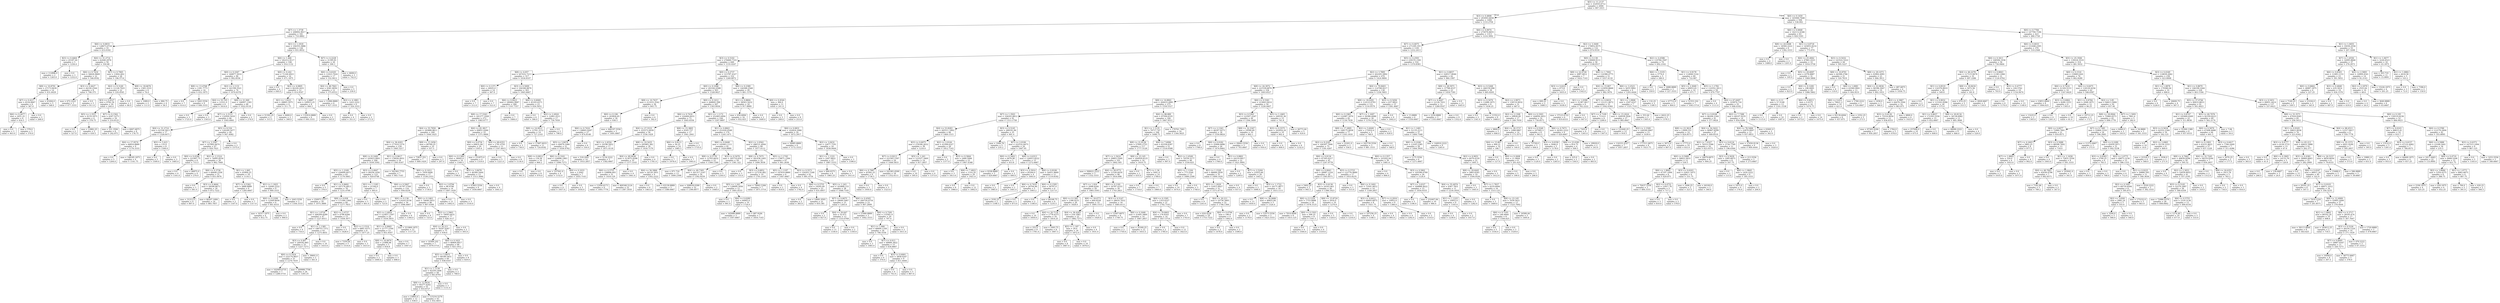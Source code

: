 digraph Tree {
node [shape=box] ;
0 [label="X[5] <= 11.2137\nmse = 332935.6712\nsamples = 2000\nvalue = 997.1015"] ;
1 [label="X[3] <= 0.4808\nmse = 293093.6658\nsamples = 1494\nvalue = 1153.2704"] ;
0 -> 1 [labeldistance=2.5, labelangle=45, headlabel="True"] ;
2 [label="X[7] <= 1.3738\nmse = 208002.9017\nsamples = 181\nvalue = 710.4862"] ;
1 -> 2 ;
3 [label="X[6] <= 0.0833\nmse = 128673.0724\nsamples = 55\nvalue = 433.0182"] ;
2 -> 3 ;
4 [label="X[3] <= 0.4464\nmse = 45187.44\nsamples = 5\nvalue = 1256.4"] ;
3 -> 4 ;
5 [label="mse = 112896.0\nsamples = 2\nvalue = 1263.0"] ;
4 -> 5 ;
6 [label="mse = 0.0\nsamples = 3\nvalue = 1252.0"] ;
4 -> 6 ;
7 [label="X[4] <= 31.2714\nmse = 62446.2976\nsamples = 50\nvalue = 350.68"] ;
3 -> 7 ;
8 [label="X[6] <= 0.7416\nmse = 56626.9669\nsamples = 22\nvalue = 546.8182"] ;
7 -> 8 ;
9 [label="X[8] <= 10.8791\nmse = 27173.9439\nsamples = 14\nvalue = 431.6429"] ;
8 -> 9 ;
10 [label="X[7] <= 0.4217\nmse = 6534.6667\nsamples = 9\nvalue = 367.0"] ;
9 -> 10 ;
11 [label="X[6] <= 0.2677\nmse = 2451.25\nsamples = 6\nvalue = 416.5"] ;
10 -> 11 ;
12 [label="mse = 0.0\nsamples = 3\nvalue = 463.0"] ;
11 -> 12 ;
13 [label="mse = 578.0\nsamples = 3\nvalue = 370.0"] ;
11 -> 13 ;
14 [label="mse = 0.0\nsamples = 3\nvalue = 268.0"] ;
10 -> 14 ;
15 [label="mse = 43264.0\nsamples = 5\nvalue = 548.0"] ;
9 -> 15 ;
16 [label="X[3] <= 0.4427\nmse = 44330.2344\nsamples = 8\nvalue = 748.375"] ;
8 -> 16 ;
17 [label="mse = 672.2222\nsamples = 3\nvalue = 477.3333"] ;
16 -> 17 ;
18 [label="mse = 0.0\nsamples = 5\nvalue = 911.0"] ;
16 -> 18 ;
19 [label="X[7] <= 0.7965\nmse = 13042.602\nsamples = 28\nvalue = 196.5714"] ;
7 -> 19 ;
20 [label="X[2] <= 9.3149\nmse = 11126.7025\nsamples = 22\nvalue = 229.4545"] ;
19 -> 20 ;
21 [label="X[3] <= 0.4527\nmse = 9782.34\nsamples = 20\nvalue = 244.4"] ;
20 -> 21 ;
22 [label="X[5] <= 2.3557\nmse = 9119.1875\nsamples = 4\nvalue = 378.75"] ;
21 -> 22 ;
23 [label="mse = 0.0\nsamples = 2\nvalue = 327.0"] ;
22 -> 23 ;
24 [label="mse = 12882.25\nsamples = 2\nvalue = 430.5"] ;
22 -> 24 ;
25 [label="X[7] <= 0.1562\nmse = 4307.5273\nsamples = 16\nvalue = 210.8125"] ;
21 -> 25 ;
26 [label="mse = 551.3594\nsamples = 8\nvalue = 242.875"] ;
25 -> 26 ;
27 [label="mse = 6007.6875\nsamples = 8\nvalue = 178.75"] ;
25 -> 27 ;
28 [label="mse = 0.0\nsamples = 2\nvalue = 80.0"] ;
20 -> 28 ;
29 [label="X[8] <= 18.6676\nmse = 1565.3333\nsamples = 6\nvalue = 76.0"] ;
19 -> 29 ;
30 [label="mse = 1089.0\nsamples = 2\nvalue = 111.0"] ;
29 -> 30 ;
31 [label="mse = 884.75\nsamples = 4\nvalue = 58.5"] ;
29 -> 31 ;
32 [label="X[1] <= 1.1918\nmse = 194355.5886\nsamples = 126\nvalue = 831.6032"] ;
2 -> 32 ;
33 [label="X[6] <= 1.466\nmse = 182212.9117\nsamples = 106\nvalue = 914.1132"] ;
32 -> 33 ;
34 [label="X[0] <= 0.1047\nmse = 160877.5014\nsamples = 90\nvalue = 992.8556"] ;
33 -> 34 ;
35 [label="X[8] <= 13.4768\nmse = 1181.7773\nsamples = 16\nvalue = 632.1875"] ;
34 -> 35 ;
36 [label="mse = 0.0\nsamples = 7\nvalue = 614.0"] ;
35 -> 36 ;
37 [label="mse = 1643.5556\nsamples = 9\nvalue = 646.3333"] ;
35 -> 37 ;
38 [label="X[2] <= 2.1131\nmse = 161199.3521\nsamples = 74\nvalue = 1070.8378"] ;
34 -> 38 ;
39 [label="X[4] <= 55.705\nmse = 12321.0\nsamples = 6\nvalue = 1614.0"] ;
38 -> 39 ;
40 [label="mse = 0.0\nsamples = 3\nvalue = 1725.0"] ;
39 -> 40 ;
41 [label="mse = 0.0\nsamples = 3\nvalue = 1503.0"] ;
39 -> 41 ;
42 [label="X[8] <= 21.949\nmse = 146007.1393\nsamples = 68\nvalue = 1022.9118"] ;
38 -> 42 ;
43 [label="X[7] <= 2.3115\nmse = 132920.5418\nsamples = 66\nvalue = 1045.6061"] ;
42 -> 43 ;
44 [label="X[4] <= 31.2714\nmse = 61536.5813\nsamples = 17\nvalue = 1328.6471"] ;
43 -> 44 ;
45 [label="X[4] <= 17.9574\nmse = 66816.8889\nsamples = 9\nvalue = 1176.3333"] ;
44 -> 45 ;
46 [label="mse = 0.0\nsamples = 5\nvalue = 1204.0"] ;
45 -> 46 ;
47 [label="mse = 148185.1875\nsamples = 4\nvalue = 1141.75"] ;
45 -> 47 ;
48 [label="X[5] <= 5.423\nmse = 135.0\nsamples = 8\nvalue = 1500.0"] ;
44 -> 48 ;
49 [label="mse = 0.0\nsamples = 5\nvalue = 1509.0"] ;
48 -> 49 ;
50 [label="mse = 0.0\nsamples = 3\nvalue = 1485.0"] ;
48 -> 50 ;
51 [label="X[5] <= 8.534\nmse = 120249.5477\nsamples = 49\nvalue = 947.4082"] ;
43 -> 51 ;
52 [label="X[7] <= 3.3397\nmse = 107892.8474\nsamples = 47\nvalue = 920.7021"] ;
51 -> 52 ;
53 [label="X[0] <= 0.4348\nmse = 221907.75\nsamples = 8\nvalue = 715.5"] ;
52 -> 53 ;
54 [label="mse = 0.0\nsamples = 4\nvalue = 1161.0"] ;
53 -> 54 ;
55 [label="mse = 46875.0\nsamples = 4\nvalue = 270.0"] ;
53 -> 55 ;
56 [label="X[2] <= 2.1514\nmse = 74095.8554\nsamples = 39\nvalue = 962.7949"] ;
52 -> 56 ;
57 [label="X[6] <= 0.3736\nmse = 60648.2358\nsamples = 21\nvalue = 831.0476"] ;
56 -> 57 ;
58 [label="mse = 0.0\nsamples = 3\nvalue = 581.0"] ;
57 -> 58 ;
59 [label="X[3] <= 0.4664\nmse = 58598.8673\nsamples = 18\nvalue = 872.7222"] ;
57 -> 59 ;
60 [label="mse = 31212.0\nsamples = 4\nvalue = 897.0"] ;
59 -> 60 ;
61 [label="mse = 66207.1684\nsamples = 14\nvalue = 865.7857"] ;
59 -> 61 ;
62 [label="X[1] <= 1.065\nmse = 45909.25\nsamples = 18\nvalue = 1116.5"] ;
56 -> 62 ;
63 [label="X[7] <= 4.5362\nmse = 3888.8889\nsamples = 9\nvalue = 1283.6667"] ;
62 -> 63 ;
64 [label="mse = 0.0\nsamples = 2\nvalue = 1167.0"] ;
63 -> 64 ;
65 [label="mse = 0.0\nsamples = 7\nvalue = 1317.0"] ;
63 -> 65 ;
66 [label="X[1] <= 1.1825\nmse = 32040.2222\nsamples = 9\nvalue = 949.3333"] ;
62 -> 66 ;
67 [label="X[0] <= 0.2299\nmse = 12569.8056\nsamples = 6\nvalue = 841.8333"] ;
66 -> 67 ;
68 [label="mse = 16317.1875\nsamples = 4\nvalue = 812.75"] ;
67 -> 68 ;
69 [label="mse = 0.0\nsamples = 2\nvalue = 900.0"] ;
67 -> 69 ;
70 [label="mse = 1643.5556\nsamples = 3\nvalue = 1164.3333"] ;
66 -> 70 ;
71 [label="mse = 0.0\nsamples = 2\nvalue = 1575.0"] ;
51 -> 71 ;
72 [label="mse = 0.0\nsamples = 2\nvalue = 274.0"] ;
42 -> 72 ;
73 [label="X[0] <= 0.242\nmse = 71164.4023\nsamples = 16\nvalue = 471.1875"] ;
33 -> 73 ;
74 [label="mse = 0.0\nsamples = 4\nvalue = 640.0"] ;
73 -> 74 ;
75 [label="X[2] <= 4.0805\nmse = 82220.2431\nsamples = 12\nvalue = 414.9167"] ;
73 -> 75 ;
76 [label="X[1] <= 1.0221\nmse = 28865.1875\nsamples = 4\nvalue = 311.75"] ;
75 -> 76 ;
77 [label="mse = 51302.25\nsamples = 2\nvalue = 315.5"] ;
76 -> 77 ;
78 [label="mse = 6400.0\nsamples = 2\nvalue = 308.0"] ;
76 -> 78 ;
79 [label="X[7] <= 2.6667\nmse = 100915.25\nsamples = 8\nvalue = 466.5"] ;
75 -> 79 ;
80 [label="mse = 131814.8889\nsamples = 6\nvalue = 440.3333"] ;
79 -> 80 ;
81 [label="mse = 0.0\nsamples = 2\nvalue = 545.0"] ;
79 -> 81 ;
82 [label="X[7] <= 4.2228\nmse = 31395.81\nsamples = 20\nvalue = 394.3"] ;
32 -> 82 ;
83 [label="X[6] <= 0.6165\nmse = 11023.7024\nsamples = 17\nvalue = 332.9412"] ;
82 -> 83 ;
84 [label="X[4] <= 48.7843\nmse = 9361.8056\nsamples = 12\nvalue = 375.8333"] ;
83 -> 84 ;
85 [label="mse = 11996.8889\nsamples = 6\nvalue = 427.3333"] ;
84 -> 85 ;
86 [label="X[2] <= 4.1883\nmse = 1422.2222\nsamples = 6\nvalue = 324.3333"] ;
84 -> 86 ;
87 [label="mse = 0.0\nsamples = 4\nvalue = 351.0"] ;
86 -> 87 ;
88 [label="mse = 0.0\nsamples = 2\nvalue = 271.0"] ;
86 -> 88 ;
89 [label="mse = 0.0\nsamples = 5\nvalue = 230.0"] ;
83 -> 89 ;
90 [label="mse = 4608.0\nsamples = 3\nvalue = 742.0"] ;
82 -> 90 ;
91 [label="X[6] <= 0.9974\nmse = 274070.8655\nsamples = 1313\nvalue = 1214.3092"] ;
1 -> 91 ;
92 [label="X[7] <= 0.4075\nmse = 271295.355\nsamples = 1181\nvalue = 1252.2413"] ;
91 -> 92 ;
93 [label="X[3] <= 0.5102\nmse = 276660.7143\nsamples = 649\nvalue = 1155.0247"] ;
92 -> 93 ;
94 [label="X[8] <= 4.057\nmse = 207432.7213\nsamples = 317\nvalue = 1034.8107"] ;
93 -> 94 ;
95 [label="X[0] <= 0.1371\nmse = 24025.0\nsamples = 14\nvalue = 367.0"] ;
94 -> 95 ;
96 [label="mse = 0.0\nsamples = 7\nvalue = 212.0"] ;
95 -> 96 ;
97 [label="mse = 0.0\nsamples = 7\nvalue = 522.0"] ;
95 -> 97 ;
98 [label="X[3] <= 0.5009\nmse = 194348.9879\nsamples = 303\nvalue = 1065.6667"] ;
94 -> 98 ;
99 [label="X[6] <= 0.9423\nmse = 189462.9087\nsamples = 280\nvalue = 1101.7357"] ;
98 -> 99 ;
100 [label="X[8] <= 17.5343\nmse = 181277.1928\nsamples = 273\nvalue = 1083.6777"] ;
99 -> 100 ;
101 [label="X[4] <= 55.7959\nmse = 183680.8611\nsamples = 240\nvalue = 1044.1625"] ;
100 -> 101 ;
102 [label="X[4] <= 36.4203\nmse = 177410.1574\nsamples = 230\nvalue = 1065.3217"] ;
101 -> 102 ;
103 [label="X[8] <= 8.1449\nmse = 165623.9001\nsamples = 206\nvalue = 1030.3592"] ;
102 -> 103 ;
104 [label="X[5] <= 1.2169\nmse = 226690.6071\nsamples = 83\nvalue = 1179.5663"] ;
103 -> 104 ;
105 [label="mse = 0.0\nsamples = 5\nvalue = 376.0"] ;
104 -> 105 ;
106 [label="X[1] <= 0.8692\nmse = 197176.4813\nsamples = 78\nvalue = 1231.0769"] ;
104 -> 106 ;
107 [label="mse = 250973.2377\nsamples = 18\nvalue = 1075.3889"] ;
106 -> 107 ;
108 [label="X[8] <= 6.838\nmse = 171584.3364\nsamples = 60\nvalue = 1277.7833"] ;
106 -> 108 ;
109 [label="X[1] <= 1.0718\nmse = 206209.8289\nsamples = 47\nvalue = 1227.8511"] ;
108 -> 109 ;
110 [label="mse = 0.0\nsamples = 4\nvalue = 716.0"] ;
109 -> 110 ;
111 [label="X[1] <= 1.1385\nmse = 198753.7372\nsamples = 43\nvalue = 1275.4651"] ;
109 -> 111 ;
112 [label="X[3] <= 0.497\nmse = 249182.865\nsamples = 33\nvalue = 1227.7273"] ;
111 -> 112 ;
113 [label="X[0] <= 0.1424\nmse = 232174.9657\nsamples = 31\nvalue = 1270.7419"] ;
112 -> 113 ;
114 [label="mse = 102069.6735\nsamples = 7\nvalue = 1289.5714"] ;
113 -> 114 ;
115 [label="mse = 269988.7708\nsamples = 24\nvalue = 1265.25"] ;
113 -> 115 ;
116 [label="mse = 39601.0\nsamples = 2\nvalue = 561.0"] ;
112 -> 116 ;
117 [label="mse = 0.0\nsamples = 10\nvalue = 1433.0"] ;
111 -> 117 ;
118 [label="X[2] <= 2.0737\nmse = 4796.8284\nsamples = 13\nvalue = 1458.3077"] ;
108 -> 118 ;
119 [label="mse = 0.0\nsamples = 5\nvalue = 1428.0"] ;
118 -> 119 ;
120 [label="X[2] <= 2.1514\nmse = 6861.9375\nsamples = 8\nvalue = 1477.25"] ;
118 -> 120 ;
121 [label="mse = 7259.04\nsamples = 5\nvalue = 1514.6"] ;
120 -> 121 ;
122 [label="mse = 0.0\nsamples = 3\nvalue = 1415.0"] ;
120 -> 122 ;
123 [label="X[3] <= 0.4947\nmse = 99256.1056\nsamples = 123\nvalue = 929.6748"] ;
103 -> 123 ;
124 [label="X[1] <= 1.1185\nmse = 21160.0\nsamples = 7\nvalue = 493.0"] ;
123 -> 124 ;
125 [label="mse = 0.0\nsamples = 5\nvalue = 401.0"] ;
124 -> 125 ;
126 [label="mse = 0.0\nsamples = 2\nvalue = 723.0"] ;
124 -> 126 ;
127 [label="X[6] <= 0.5907\nmse = 91767.5769\nsamples = 116\nvalue = 956.0259"] ;
123 -> 127 ;
128 [label="X[0] <= 0.138\nmse = 114243.9156\nsamples = 30\nvalue = 1096.4667"] ;
127 -> 128 ;
129 [label="X[2] <= 2.4924\nmse = 123657.1597\nsamples = 24\nvalue = 1034.5833"] ;
128 -> 129 ;
130 [label="X[1] <= 0.9905\nmse = 21777.5764\nsamples = 12\nvalue = 951.9167"] ;
129 -> 130 ;
131 [label="X[8] <= 16.0674\nmse = 21888.96\nsamples = 5\nvalue = 818.8"] ;
130 -> 131 ;
132 [label="mse = 0.0\nsamples = 2\nvalue = 1000.0"] ;
131 -> 132 ;
133 [label="mse = 0.0\nsamples = 3\nvalue = 698.0"] ;
131 -> 133 ;
134 [label="mse = 0.0\nsamples = 7\nvalue = 1047.0"] ;
130 -> 134 ;
135 [label="mse = 211869.1875\nsamples = 12\nvalue = 1117.25"] ;
129 -> 135 ;
136 [label="mse = 0.0\nsamples = 6\nvalue = 1344.0"] ;
128 -> 136 ;
137 [label="X[0] <= 0.1463\nmse = 74646.5453\nsamples = 86\nvalue = 907.0349"] ;
127 -> 137 ;
138 [label="mse = 0.0\nsamples = 9\nvalue = 725.0"] ;
137 -> 138 ;
139 [label="X[2] <= 2.5963\nmse = 79045.6431\nsamples = 77\nvalue = 928.3117"] ;
137 -> 139 ;
140 [label="X[4] <= 20.211\nmse = 76247.6267\nsamples = 75\nvalue = 939.6"] ;
139 -> 140 ;
141 [label="mse = 10369.102\nsamples = 7\nvalue = 1079.5714"] ;
140 -> 141 ;
142 [label="X[0] <= 0.1621\nmse = 80804.8017\nsamples = 68\nvalue = 925.1912"] ;
140 -> 142 ;
143 [label="X[5] <= 5.8975\nmse = 90180.5831\nsamples = 60\nvalue = 938.0167"] ;
142 -> 143 ;
144 [label="X[1] <= 1.1139\nmse = 92259.1406\nsamples = 58\nvalue = 943.8793"] ;
143 -> 144 ;
145 [label="X[8] <= 12.9434\nmse = 95277.4202\nsamples = 55\nvalue = 933.6727"] ;
144 -> 145 ;
146 [label="mse = 23805.0\nsamples = 12\nvalue = 938.0"] ;
145 -> 146 ;
147 [label="mse = 115216.5279\nsamples = 43\nvalue = 932.4651"] ;
145 -> 147 ;
148 [label="mse = 0.0\nsamples = 3\nvalue = 1131.0"] ;
144 -> 148 ;
149 [label="mse = 0.0\nsamples = 2\nvalue = 768.0"] ;
143 -> 149 ;
150 [label="mse = 0.0\nsamples = 8\nvalue = 829.0"] ;
142 -> 150 ;
151 [label="mse = 0.0\nsamples = 2\nvalue = 505.0"] ;
139 -> 151 ;
152 [label="X[1] <= 0.9617\nmse = 178026.4931\nsamples = 24\nvalue = 1365.4167"] ;
102 -> 152 ;
153 [label="mse = 342362.7755\nsamples = 7\nvalue = 945.7143"] ;
152 -> 153 ;
154 [label="X[0] <= 0.1412\nmse = 7959.9446\nsamples = 17\nvalue = 1538.2353"] ;
152 -> 154 ;
155 [label="mse = 0.0\nsamples = 3\nvalue = 1730.0"] ;
154 -> 155 ;
156 [label="X[2] <= 2.9794\nmse = 96.9796\nsamples = 14\nvalue = 1497.1429"] ;
154 -> 156 ;
157 [label="mse = 0.0\nsamples = 11\nvalue = 1492.0"] ;
156 -> 157 ;
158 [label="mse = 0.0\nsamples = 3\nvalue = 1516.0"] ;
156 -> 158 ;
159 [label="X[8] <= 15.1656\nmse = 80769.25\nsamples = 10\nvalue = 557.5"] ;
101 -> 159 ;
160 [label="mse = 73837.551\nsamples = 7\nvalue = 669.1429"] ;
159 -> 160 ;
161 [label="mse = 0.0\nsamples = 3\nvalue = 297.0"] ;
159 -> 161 ;
162 [label="X[4] <= 45.3817\nmse = 69851.0266\nsamples = 33\nvalue = 1371.0606"] ;
100 -> 162 ;
163 [label="X[0] <= 0.4754\nmse = 69631.84\nsamples = 20\nvalue = 1503.4"] ;
162 -> 163 ;
164 [label="X[0] <= 0.1369\nmse = 38445.0\nsamples = 16\nvalue = 1549.5"] ;
163 -> 164 ;
165 [label="mse = 0.0\nsamples = 3\nvalue = 1706.0"] ;
164 -> 165 ;
166 [label="X[5] <= 3.8478\nmse = 40360.5444\nsamples = 13\nvalue = 1513.3846"] ;
164 -> 166 ;
167 [label="mse = 47843.5556\nsamples = 9\nvalue = 1456.6667"] ;
166 -> 167 ;
168 [label="mse = 0.0\nsamples = 4\nvalue = 1641.0"] ;
166 -> 168 ;
169 [label="mse = 151875.0\nsamples = 4\nvalue = 1319.0"] ;
163 -> 169 ;
170 [label="X[4] <= 68.6353\nmse = 1791.4793\nsamples = 13\nvalue = 1167.4615"] ;
162 -> 170 ;
171 [label="mse = 0.0\nsamples = 5\nvalue = 1221.0"] ;
170 -> 171 ;
172 [label="mse = 0.0\nsamples = 8\nvalue = 1134.0"] ;
170 -> 172 ;
173 [label="mse = 0.0\nsamples = 7\nvalue = 1806.0"] ;
99 -> 173 ;
174 [label="X[6] <= 0.6069\nmse = 45183.6371\nsamples = 23\nvalue = 626.5652"] ;
98 -> 174 ;
175 [label="mse = 0.0\nsamples = 6\nvalue = 306.0"] ;
174 -> 175 ;
176 [label="X[2] <= 2.4924\nmse = 12061.0311\nsamples = 17\nvalue = 739.7059"] ;
174 -> 176 ;
177 [label="X[8] <= 14.0012\nmse = 13761.3112\nsamples = 14\nvalue = 727.2143"] ;
176 -> 177 ;
178 [label="mse = 0.0\nsamples = 3\nvalue = 736.0"] ;
177 -> 178 ;
179 [label="mse = 17487.6033\nsamples = 11\nvalue = 724.8182"] ;
177 -> 179 ;
180 [label="mse = 0.0\nsamples = 3\nvalue = 798.0"] ;
176 -> 180 ;
181 [label="X[0] <= 0.2737\nmse = 315787.4327\nsamples = 332\nvalue = 1269.8072"] ;
93 -> 181 ;
182 [label="X[0] <= 0.1096\nmse = 293342.0588\nsamples = 303\nvalue = 1328.0627"] ;
181 -> 182 ;
183 [label="X[8] <= 10.7637\nmse = 211033.3542\nsamples = 36\nvalue = 845.75"] ;
182 -> 183 ;
184 [label="X[0] <= 0.106\nmse = 203826.65\nsamples = 30\nvalue = 936.5"] ;
183 -> 184 ;
185 [label="X[6] <= 0.7416\nmse = 138845.9287\nsamples = 27\nvalue = 874.8148"] ;
184 -> 185 ;
186 [label="X[5] <= 3.8478\nmse = 69479.1066\nsamples = 21\nvalue = 1030.4762"] ;
185 -> 186 ;
187 [label="X[8] <= 6.8012\nmse = 134.56\nsamples = 10\nvalue = 964.2"] ;
186 -> 187 ;
188 [label="mse = 0.0\nsamples = 2\nvalue = 941.0"] ;
187 -> 188 ;
189 [label="mse = 0.0\nsamples = 8\nvalue = 970.0"] ;
187 -> 189 ;
190 [label="X[6] <= 0.3161\nmse = 124896.1983\nsamples = 11\nvalue = 1090.7273"] ;
186 -> 190 ;
191 [label="mse = 337561.0\nsamples = 4\nvalue = 1152.0"] ;
190 -> 191 ;
192 [label="X[0] <= 0.1033\nmse = 2.2041\nsamples = 7\nvalue = 1055.7143"] ;
190 -> 192 ;
193 [label="mse = 0.0\nsamples = 4\nvalue = 1057.0"] ;
192 -> 193 ;
194 [label="mse = 0.0\nsamples = 3\nvalue = 1054.0"] ;
192 -> 194 ;
195 [label="mse = 0.0\nsamples = 6\nvalue = 330.0"] ;
185 -> 195 ;
196 [label="mse = 446197.5556\nsamples = 3\nvalue = 1491.6667"] ;
184 -> 196 ;
197 [label="mse = 0.0\nsamples = 6\nvalue = 392.0"] ;
183 -> 197 ;
198 [label="X[0] <= 0.1412\nmse = 268845.598\nsamples = 267\nvalue = 1393.0936"] ;
182 -> 198 ;
199 [label="X[6] <= 0.7416\nmse = 224460.6031\nsamples = 73\nvalue = 1645.8356"] ;
198 -> 199 ;
200 [label="X[4] <= 27.5533\nmse = 255272.6939\nsamples = 56\nvalue = 1556.1429"] ;
199 -> 200 ;
201 [label="X[2] <= 2.4554\nmse = 19198.5952\nsamples = 17\nvalue = 1871.4118"] ;
200 -> 201 ;
202 [label="mse = 518.2041\nsamples = 14\nvalue = 1933.2857"] ;
201 -> 202 ;
203 [label="mse = 5134.2222\nsamples = 3\nvalue = 1582.6667"] ;
201 -> 203 ;
204 [label="X[8] <= 10.5435\nmse = 295965.382\nsamples = 39\nvalue = 1418.7179"] ;
200 -> 204 ;
205 [label="X[4] <= 49.9438\nmse = 313075.9298\nsamples = 35\nvalue = 1377.3143"] ;
204 -> 205 ;
206 [label="X[6] <= 0.5755\nmse = 338896.693\nsamples = 31\nvalue = 1418.129"] ;
205 -> 206 ;
207 [label="mse = 11950.6173\nsamples = 9\nvalue = 1493.7778"] ;
206 -> 207 ;
208 [label="mse = 469348.5124\nsamples = 22\nvalue = 1387.1818"] ;
206 -> 208 ;
209 [label="mse = 0.0\nsamples = 4\nvalue = 1061.0"] ;
205 -> 209 ;
210 [label="mse = 0.0\nsamples = 4\nvalue = 1781.0"] ;
204 -> 210 ;
211 [label="X[8] <= 15.3805\nmse = 9165.737\nsamples = 17\nvalue = 1941.2941"] ;
199 -> 211 ;
212 [label="X[6] <= 0.8111\nmse = 56.25\nsamples = 14\nvalue = 1985.5"] ;
211 -> 212 ;
213 [label="mse = 0.0\nsamples = 7\nvalue = 1978.0"] ;
212 -> 213 ;
214 [label="mse = 0.0\nsamples = 7\nvalue = 1993.0"] ;
212 -> 214 ;
215 [label="mse = 0.0\nsamples = 3\nvalue = 1735.0"] ;
211 -> 215 ;
216 [label="X[1] <= 1.1172\nmse = 252465.6494\nsamples = 194\nvalue = 1297.9897"] ;
198 -> 216 ;
217 [label="X[1] <= 0.8843\nmse = 251020.0548\nsamples = 170\nvalue = 1245.1471"] ;
216 -> 217 ;
218 [label="X[6] <= 0.0448\nmse = 145063.1111\nsamples = 81\nvalue = 1429.8889"] ;
217 -> 218 ;
219 [label="X[8] <= 4.5778\nmse = 12763.6632\nsamples = 22\nvalue = 1560.1364"] ;
218 -> 219 ;
220 [label="X[4] <= 56.5866\nmse = 24120.3951\nsamples = 9\nvalue = 1502.2222"] ;
219 -> 220 ;
221 [label="mse = 0.0\nsamples = 6\nvalue = 1463.0"] ;
220 -> 221 ;
222 [label="mse = 63130.8889\nsamples = 3\nvalue = 1580.6667"] ;
220 -> 222 ;
223 [label="mse = 971.716\nsamples = 13\nvalue = 1600.2308"] ;
219 -> 223 ;
224 [label="X[3] <= 0.5479\nmse = 185710.659\nsamples = 59\nvalue = 1381.322"] ;
218 -> 224 ;
225 [label="X[4] <= 49.7305\nmse = 201317.2167\nsamples = 54\nvalue = 1392.9259"] ;
224 -> 225 ;
226 [label="mse = 208939.0399\nsamples = 52\nvalue = 1390.8077"] ;
225 -> 226 ;
227 [label="mse = 0.0\nsamples = 2\nvalue = 1448.0"] ;
225 -> 227 ;
228 [label="mse = 0.0\nsamples = 5\nvalue = 1256.0"] ;
224 -> 228 ;
229 [label="X[2] <= 2.0562\nmse = 288121.4044\nsamples = 89\nvalue = 1077.0112"] ;
217 -> 229 ;
230 [label="X[8] <= 4.7075\nmse = 391438.1405\nsamples = 22\nvalue = 1490.3636"] ;
229 -> 230 ;
231 [label="mse = 0.0\nsamples = 3\nvalue = 155.0"] ;
230 -> 231 ;
232 [label="X[3] <= 0.6852\nmse = 127230.482\nsamples = 19\nvalue = 1701.2105"] ;
230 -> 232 ;
233 [label="X[5] <= 1.243\nmse = 128009.3056\nsamples = 12\nvalue = 1601.8333"] ;
232 -> 233 ;
234 [label="mse = 0.0\nsamples = 2\nvalue = 991.0"] ;
233 -> 234 ;
235 [label="X[6] <= 0.4289\nmse = 64063.0\nsamples = 10\nvalue = 1724.0"] ;
233 -> 235 ;
236 [label="mse = 145080.8889\nsamples = 3\nvalue = 1507.6667"] ;
235 -> 236 ;
237 [label="mse = 687.9184\nsamples = 7\nvalue = 1816.7143"] ;
235 -> 237 ;
238 [label="mse = 79942.5306\nsamples = 7\nvalue = 1871.5714"] ;
232 -> 238 ;
239 [label="X[5] <= 1.1745\nmse = 179671.1584\nsamples = 67\nvalue = 941.2836"] ;
229 -> 239 ;
240 [label="X[5] <= 1.1197\nmse = 197610.8889\nsamples = 6\nvalue = 1447.6667"] ;
239 -> 240 ;
241 [label="mse = 0.0\nsamples = 2\nvalue = 819.0"] ;
240 -> 241 ;
242 [label="mse = 0.0\nsamples = 4\nvalue = 1762.0"] ;
240 -> 242 ;
243 [label="X[3] <= 0.5571\nmse = 150203.7248\nsamples = 61\nvalue = 891.4754"] ;
239 -> 243 ;
244 [label="X[6] <= 0.5755\nmse = 19295.69\nsamples = 23\nvalue = 631.6957"] ;
243 -> 244 ;
245 [label="mse = 0.0\nsamples = 2\nvalue = 383.0"] ;
244 -> 245 ;
246 [label="mse = 14681.9501\nsamples = 21\nvalue = 655.381"] ;
244 -> 246 ;
247 [label="X[5] <= 1.243\nmse = 163868.153\nsamples = 38\nvalue = 1048.7105"] ;
243 -> 247 ;
248 [label="X[7] <= 0.0075\nmse = 29640.5067\nsamples = 15\nvalue = 1265.6"] ;
247 -> 248 ;
249 [label="mse = 0.0\nsamples = 2\nvalue = 827.0"] ;
248 -> 249 ;
250 [label="X[4] <= 50.647\nmse = 52.071\nsamples = 13\nvalue = 1333.0769"] ;
248 -> 250 ;
251 [label="mse = 0.0\nsamples = 11\nvalue = 1330.0"] ;
250 -> 251 ;
252 [label="mse = 0.0\nsamples = 2\nvalue = 1350.0"] ;
250 -> 252 ;
253 [label="X[6] <= 0.4505\nmse = 200720.9754\nsamples = 23\nvalue = 907.2609"] ;
247 -> 253 ;
254 [label="mse = 27066.8889\nsamples = 3\nvalue = 1642.3333"] ;
253 -> 254 ;
255 [label="X[6] <= 0.7281\nmse = 133561.9\nsamples = 20\nvalue = 797.0"] ;
253 -> 255 ;
256 [label="X[1] <= 1.068\nmse = 66600.1358\nsamples = 18\nvalue = 706.5556"] ;
255 -> 256 ;
257 [label="mse = 0.0\nsamples = 3\nvalue = 1065.0"] ;
256 -> 257 ;
258 [label="X[7] <= 0.013\nmse = 49084.3822\nsamples = 15\nvalue = 634.8667"] ;
256 -> 258 ;
259 [label="mse = 0.0\nsamples = 6\nvalue = 370.0"] ;
258 -> 259 ;
260 [label="X[3] <= 0.6001\nmse = 3858.0247\nsamples = 9\nvalue = 811.4444"] ;
258 -> 260 ;
261 [label="mse = 0.0\nsamples = 4\nvalue = 742.0"] ;
260 -> 261 ;
262 [label="mse = 0.0\nsamples = 5\nvalue = 867.0"] ;
260 -> 262 ;
263 [label="mse = 0.0\nsamples = 2\nvalue = 1611.0"] ;
255 -> 263 ;
264 [label="X[6] <= 0.0831\nmse = 102824.2066\nsamples = 24\nvalue = 1672.2917"] ;
216 -> 264 ;
265 [label="mse = 39985.8889\nsamples = 6\nvalue = 1172.3333"] ;
264 -> 265 ;
266 [label="X[2] <= 3.0432\nmse = 12677.7191\nsamples = 18\nvalue = 1838.9444"] ;
264 -> 266 ;
267 [label="X[1] <= 1.1333\nmse = 1047.9822\nsamples = 15\nvalue = 1887.5333"] ;
266 -> 267 ;
268 [label="mse = 900.9375\nsamples = 8\nvalue = 1865.25"] ;
267 -> 268 ;
269 [label="mse = 0.0\nsamples = 7\nvalue = 1913.0"] ;
267 -> 269 ;
270 [label="mse = 0.0\nsamples = 3\nvalue = 1596.0"] ;
266 -> 270 ;
271 [label="X[6] <= 0.2389\nmse = 144366.2568\nsamples = 29\nvalue = 661.1379"] ;
181 -> 271 ;
272 [label="X[1] <= 0.8804\nmse = 58563.5432\nsamples = 18\nvalue = 917.8889"] ;
271 -> 272 ;
273 [label="mse = 454.6094\nsamples = 16\nvalue = 832.625"] ;
272 -> 273 ;
274 [label="mse = 0.0\nsamples = 2\nvalue = 1600.0"] ;
272 -> 274 ;
275 [label="X[0] <= 0.4544\nmse = 384.0\nsamples = 11\nvalue = 241.0"] ;
271 -> 275 ;
276 [label="mse = 0.0\nsamples = 3\nvalue = 209.0"] ;
275 -> 276 ;
277 [label="mse = 0.0\nsamples = 8\nvalue = 253.0"] ;
275 -> 277 ;
278 [label="X[5] <= 4.2593\nmse = 239155.1581\nsamples = 532\nvalue = 1370.8383"] ;
92 -> 278 ;
279 [label="X[2] <= 3.7895\nmse = 202205.5892\nsamples = 470\nvalue = 1424.9894"] ;
278 -> 279 ;
280 [label="X[8] <= 24.3072\nmse = 221539.6878\nsamples = 334\nvalue = 1493.6527"] ;
279 -> 280 ;
281 [label="X[8] <= 14.8841\nmse = 204433.4981\nsamples = 275\nvalue = 1550.5527"] ;
280 -> 281 ;
282 [label="X[7] <= 1.3503\nmse = 336243.8812\nsamples = 91\nvalue = 1313.1758"] ;
281 -> 282 ;
283 [label="X[4] <= 53.8283\nmse = 265511.1892\nsamples = 66\nvalue = 1469.1515"] ;
282 -> 283 ;
284 [label="X[3] <= 0.6075\nmse = 278180.2632\nsamples = 38\nvalue = 1216.0"] ;
283 -> 284 ;
285 [label="X[7] <= 0.9213\nmse = 221565.1597\nsamples = 24\nvalue = 1448.5833"] ;
284 -> 285 ;
286 [label="X[6] <= 0.7887\nmse = 45582.25\nsamples = 6\nvalue = 1736.5"] ;
285 -> 286 ;
287 [label="mse = 0.0\nsamples = 3\nvalue = 1950.0"] ;
286 -> 287 ;
288 [label="mse = 0.0\nsamples = 3\nvalue = 1523.0"] ;
286 -> 288 ;
289 [label="mse = 243383.4599\nsamples = 18\nvalue = 1352.6111"] ;
285 -> 289 ;
290 [label="X[5] <= 1.243\nmse = 123527.3469\nsamples = 14\nvalue = 817.2857"] ;
284 -> 290 ;
291 [label="mse = 0.0\nsamples = 10\nvalue = 595.0"] ;
290 -> 291 ;
292 [label="mse = 0.0\nsamples = 4\nvalue = 1373.0"] ;
290 -> 292 ;
293 [label="X[2] <= 2.0144\nmse = 43308.6327\nsamples = 28\nvalue = 1812.7143"] ;
283 -> 293 ;
294 [label="mse = 0.0\nsamples = 5\nvalue = 1377.0"] ;
293 -> 294 ;
295 [label="X[3] <= 0.5844\nmse = 2480.5066\nsamples = 23\nvalue = 1907.4348"] ;
293 -> 295 ;
296 [label="mse = 0.0\nsamples = 3\nvalue = 1813.0"] ;
295 -> 296 ;
297 [label="X[8] <= 7.4822\nmse = 1314.24\nsamples = 20\nvalue = 1921.6"] ;
295 -> 297 ;
298 [label="mse = 0.0\nsamples = 8\nvalue = 1966.0"] ;
297 -> 298 ;
299 [label="mse = 0.0\nsamples = 12\nvalue = 1892.0"] ;
297 -> 299 ;
300 [label="X[3] <= 0.5145\nmse = 289191.84\nsamples = 25\nvalue = 901.4"] ;
282 -> 300 ;
301 [label="mse = 1049.76\nsamples = 5\nvalue = 235.2"] ;
300 -> 301 ;
302 [label="X[7] <= 2.0106\nmse = 222532.8475\nsamples = 20\nvalue = 1067.95"] ;
300 -> 302 ;
303 [label="X[0] <= 0.3402\nmse = 6476.96\nsamples = 5\nvalue = 453.8"] ;
302 -> 303 ;
304 [label="mse = 9338.8889\nsamples = 3\nvalue = 429.6667"] ;
303 -> 304 ;
305 [label="mse = 0.0\nsamples = 2\nvalue = 490.0"] ;
303 -> 305 ;
306 [label="X[8] <= 4.6313\nmse = 126915.8222\nsamples = 15\nvalue = 1272.6667"] ;
302 -> 306 ;
307 [label="X[3] <= 0.5914\nmse = 85264.0\nsamples = 4\nvalue = 1693.0"] ;
306 -> 307 ;
308 [label="mse = 0.0\nsamples = 2\nvalue = 1985.0"] ;
307 -> 308 ;
309 [label="mse = 0.0\nsamples = 2\nvalue = 1401.0"] ;
307 -> 309 ;
310 [label="X[6] <= 0.8106\nmse = 54451.9669\nsamples = 11\nvalue = 1119.8182"] ;
306 -> 310 ;
311 [label="X[6] <= 0.7416\nmse = 26704.96\nsamples = 5\nvalue = 1003.2"] ;
310 -> 311 ;
312 [label="mse = 3192.25\nsamples = 2\nvalue = 1198.5"] ;
311 -> 312 ;
313 [label="mse = 0.0\nsamples = 3\nvalue = 873.0"] ;
311 -> 313 ;
314 [label="X[0] <= 0.1595\nmse = 56797.0\nsamples = 6\nvalue = 1217.0"] ;
310 -> 314 ;
315 [label="mse = 0.0\nsamples = 2\nvalue = 1180.0"] ;
314 -> 315 ;
316 [label="mse = 84168.75\nsamples = 4\nvalue = 1235.5"] ;
314 -> 316 ;
317 [label="X[4] <= 88.889\nmse = 97594.6335\nsamples = 184\nvalue = 1667.9511"] ;
281 -> 317 ;
318 [label="X[1] <= 1.1135\nmse = 79717.747\nsamples = 168\nvalue = 1698.75"] ;
317 -> 318 ;
319 [label="X[8] <= 21.8136\nmse = 57695.2755\nsamples = 117\nvalue = 1777.5128"] ;
318 -> 319 ;
320 [label="X[7] <= 1.5414\nmse = 29803.5569\nsamples = 101\nvalue = 1802.505"] ;
319 -> 320 ;
321 [label="mse = 399022.2222\nsamples = 3\nvalue = 1332.3333"] ;
320 -> 321 ;
322 [label="X[4] <= 58.9772\nmse = 11526.6018\nsamples = 98\nvalue = 1816.898"] ;
320 -> 322 ;
323 [label="X[7] <= 1.916\nmse = 2098.9244\nsamples = 59\nvalue = 1865.5593"] ;
322 -> 323 ;
324 [label="X[0] <= 0.1381\nmse = 1396.9231\nsamples = 26\nvalue = 1828.0"] ;
323 -> 324 ;
325 [label="mse = 0.0\nsamples = 10\nvalue = 1850.0"] ;
324 -> 325 ;
326 [label="X[4] <= 20.7134\nmse = 1778.4375\nsamples = 16\nvalue = 1814.25"] ;
324 -> 326 ;
327 [label="mse = 252.0\nsamples = 8\nvalue = 1781.0"] ;
326 -> 327 ;
328 [label="mse = 1093.75\nsamples = 8\nvalue = 1847.5"] ;
326 -> 328 ;
329 [label="X[8] <= 18.0771\nmse = 664.8558\nsamples = 33\nvalue = 1895.1515"] ;
323 -> 329 ;
330 [label="X[4] <= 36.4203\nmse = 534.1983\nsamples = 22\nvalue = 1882.7273"] ;
329 -> 330 ;
331 [label="X[5] <= 1.187\nmse = 20.0\nsamples = 18\nvalue = 1872.0"] ;
330 -> 331 ;
332 [label="mse = 0.0\nsamples = 8\nvalue = 1867.0"] ;
331 -> 332 ;
333 [label="mse = 0.0\nsamples = 10\nvalue = 1876.0"] ;
331 -> 333 ;
334 [label="mse = 0.0\nsamples = 4\nvalue = 1931.0"] ;
330 -> 334 ;
335 [label="mse = 0.0\nsamples = 11\nvalue = 1920.0"] ;
329 -> 335 ;
336 [label="X[0] <= 0.1181\nmse = 16787.4333\nsamples = 39\nvalue = 1743.2821"] ;
322 -> 336 ;
337 [label="X[3] <= 0.5147\nmse = 28616.7932\nsamples = 18\nvalue = 1685.6111"] ;
336 -> 337 ;
338 [label="mse = 13567.6875\nsamples = 4\nvalue = 1749.75"] ;
337 -> 338 ;
339 [label="X[6] <= 0.1648\nmse = 31405.3469\nsamples = 14\nvalue = 1667.2857"] ;
337 -> 339 ;
340 [label="mse = 0.0\nsamples = 2\nvalue = 1750.0"] ;
339 -> 340 ;
341 [label="mse = 35309.25\nsamples = 12\nvalue = 1653.5"] ;
339 -> 341 ;
342 [label="X[0] <= 0.1595\nmse = 1353.6327\nsamples = 21\nvalue = 1792.7143"] ;
336 -> 342 ;
343 [label="X[4] <= 79.8403\nmse = 176.8163\nsamples = 14\nvalue = 1817.5714"] ;
342 -> 343 ;
344 [label="mse = 0.0\nsamples = 2\nvalue = 1785.0"] ;
343 -> 344 ;
345 [label="mse = 0.0\nsamples = 12\nvalue = 1823.0"] ;
343 -> 345 ;
346 [label="mse = 0.0\nsamples = 7\nvalue = 1743.0"] ;
342 -> 346 ;
347 [label="X[8] <= 23.145\nmse = 204929.8125\nsamples = 16\nvalue = 1619.75"] ;
319 -> 347 ;
348 [label="mse = 0.0\nsamples = 2\nvalue = 435.0"] ;
347 -> 348 ;
349 [label="X[7] <= 1.36\nmse = 5041.0\nsamples = 14\nvalue = 1789.0"] ;
347 -> 349 ;
350 [label="mse = 0.0\nsamples = 7\nvalue = 1718.0"] ;
349 -> 350 ;
351 [label="mse = 0.0\nsamples = 7\nvalue = 1860.0"] ;
349 -> 351 ;
352 [label="X[4] <= 7.6996\nmse = 83358.8397\nsamples = 51\nvalue = 1518.0588"] ;
318 -> 352 ;
353 [label="mse = 0.0\nsamples = 3\nvalue = 997.0"] ;
352 -> 353 ;
354 [label="X[2] <= 2.4549\nmse = 70539.3177\nsamples = 48\nvalue = 1550.625"] ;
352 -> 354 ;
355 [label="X[5] <= 1.1104\nmse = 773.2544\nsamples = 13\nvalue = 1689.2308"] ;
354 -> 355 ;
356 [label="mse = 0.0\nsamples = 10\nvalue = 1674.0"] ;
355 -> 356 ;
357 [label="mse = 0.0\nsamples = 3\nvalue = 1740.0"] ;
355 -> 357 ;
358 [label="X[1] <= 1.1528\nmse = 86666.2939\nsamples = 35\nvalue = 1499.1429"] ;
354 -> 358 ;
359 [label="X[5] <= 1.2029\nmse = 51812.9927\nsamples = 31\nvalue = 1571.6774"] ;
358 -> 359 ;
360 [label="mse = 0.0\nsamples = 9\nvalue = 1243.0"] ;
359 -> 360 ;
361 [label="X[4] <= 20.211\nmse = 10736.3905\nsamples = 22\nvalue = 1706.1364"] ;
359 -> 361 ;
362 [label="mse = 624.4228\nsamples = 18\nvalue = 1753.7222"] ;
361 -> 362 ;
363 [label="X[0] <= 0.4794\nmse = 196.0\nsamples = 4\nvalue = 1492.0"] ;
361 -> 363 ;
364 [label="mse = 0.0\nsamples = 2\nvalue = 1478.0"] ;
363 -> 364 ;
365 [label="mse = 0.0\nsamples = 2\nvalue = 1506.0"] ;
363 -> 365 ;
366 [label="mse = 0.0\nsamples = 4\nvalue = 937.0"] ;
358 -> 366 ;
367 [label="mse = 170761.7461\nsamples = 16\nvalue = 1344.5625"] ;
317 -> 367 ;
368 [label="X[6] <= 0.5361\nmse = 215843.9414\nsamples = 59\nvalue = 1228.4407"] ;
280 -> 368 ;
369 [label="X[3] <= 0.5363\nmse = 123507.2247\nsamples = 44\nvalue = 1394.3409"] ;
368 -> 369 ;
370 [label="X[7] <= 2.1343\nmse = 46247.9273\nsamples = 34\nvalue = 1550.8824"] ;
369 -> 370 ;
371 [label="mse = 0.0\nsamples = 8\nvalue = 1798.0"] ;
370 -> 371 ;
372 [label="X[6] <= 0.0182\nmse = 35906.6686\nsamples = 26\nvalue = 1474.8462"] ;
370 -> 372 ;
373 [label="mse = 0.0\nsamples = 4\nvalue = 1766.0"] ;
372 -> 373 ;
374 [label="X[1] <= 0.8801\nmse = 24219.9917\nsamples = 22\nvalue = 1421.9091"] ;
372 -> 374 ;
375 [label="mse = 0.0\nsamples = 2\nvalue = 1209.0"] ;
374 -> 375 ;
376 [label="X[7] <= 2.5204\nmse = 21655.66\nsamples = 20\nvalue = 1443.2"] ;
374 -> 376 ;
377 [label="mse = 0.0\nsamples = 2\nvalue = 1696.0"] ;
376 -> 377 ;
378 [label="X[5] <= 1.1722\nmse = 16171.9877\nsamples = 18\nvalue = 1415.1111"] ;
376 -> 378 ;
379 [label="mse = 0.0\nsamples = 13\nvalue = 1450.0"] ;
378 -> 379 ;
380 [label="X[8] <= 34.0686\nmse = 46825.84\nsamples = 5\nvalue = 1324.4"] ;
378 -> 380 ;
381 [label="mse = 0.0\nsamples = 2\nvalue = 1176.0"] ;
380 -> 381 ;
382 [label="mse = 53573.5556\nsamples = 3\nvalue = 1423.3333"] ;
380 -> 382 ;
383 [label="X[8] <= 32.3347\nmse = 19590.69\nsamples = 10\nvalue = 862.1"] ;
369 -> 383 ;
384 [label="mse = 29443.5556\nsamples = 3\nvalue = 703.6667"] ;
383 -> 384 ;
385 [label="mse = 0.0\nsamples = 7\nvalue = 930.0"] ;
383 -> 385 ;
386 [label="X[5] <= 1.2465\nmse = 169145.36\nsamples = 15\nvalue = 741.8"] ;
368 -> 386 ;
387 [label="X[3] <= 0.5575\nmse = 162954.24\nsamples = 10\nvalue = 902.4"] ;
386 -> 387 ;
388 [label="mse = 0.0\nsamples = 4\nvalue = 408.0"] ;
387 -> 388 ;
389 [label="mse = 0.0\nsamples = 6\nvalue = 1232.0"] ;
387 -> 389 ;
390 [label="mse = 26773.44\nsamples = 5\nvalue = 420.6"] ;
386 -> 390 ;
391 [label="X[4] <= 79.8403\nmse = 114708.9217\nsamples = 136\nvalue = 1256.3603"] ;
279 -> 391 ;
392 [label="X[8] <= 18.0291\nmse = 114123.0793\nsamples = 121\nvalue = 1216.0579"] ;
391 -> 392 ;
393 [label="X[0] <= 0.1965\nmse = 122087.5076\nsamples = 82\nvalue = 1139.7439"] ;
392 -> 393 ;
394 [label="X[8] <= 17.2895\nmse = 108175.0838\nsamples = 77\nvalue = 1165.1818"] ;
393 -> 394 ;
395 [label="X[2] <= 8.2245\nmse = 100307.7646\nsamples = 75\nvalue = 1181.4267"] ;
394 -> 395 ;
396 [label="X[6] <= 0.0134\nmse = 87305.6217\nsamples = 45\nvalue = 1247.9778"] ;
395 -> 396 ;
397 [label="X[6] <= 0.0043\nmse = 28987.1224\nsamples = 28\nvalue = 1365.8571"] ;
396 -> 397 ;
398 [label="mse = 5402.25\nsamples = 2\nvalue = 945.5"] ;
397 -> 398 ;
399 [label="X[3] <= 0.6136\nmse = 16163.463\nsamples = 26\nvalue = 1398.1923"] ;
397 -> 399 ;
400 [label="X[0] <= 0.1216\nmse = 7753.0898\nsamples = 16\nvalue = 1478.3125"] ;
399 -> 400 ;
401 [label="mse = 7014.6094\nsamples = 8\nvalue = 1415.125"] ;
400 -> 401 ;
402 [label="X[0] <= 0.1503\nmse = 506.25\nsamples = 8\nvalue = 1541.5"] ;
400 -> 402 ;
403 [label="mse = 0.0\nsamples = 4\nvalue = 1564.0"] ;
402 -> 403 ;
404 [label="mse = 0.0\nsamples = 4\nvalue = 1519.0"] ;
402 -> 404 ;
405 [label="X[8] <= 15.8724\nmse = 2916.0\nsamples = 10\nvalue = 1270.0"] ;
399 -> 405 ;
406 [label="mse = 0.0\nsamples = 5\nvalue = 1324.0"] ;
405 -> 406 ;
407 [label="mse = 0.0\nsamples = 5\nvalue = 1216.0"] ;
405 -> 407 ;
408 [label="X[3] <= 0.5725\nmse = 122776.9689\nsamples = 17\nvalue = 1053.8235"] ;
396 -> 408 ;
409 [label="mse = 0.0\nsamples = 3\nvalue = 515.0"] ;
408 -> 409 ;
410 [label="X[6] <= 0.1402\nmse = 73541.0612\nsamples = 14\nvalue = 1169.2857"] ;
408 -> 410 ;
411 [label="X[3] <= 0.6412\nmse = 69693.6875\nsamples = 8\nvalue = 1021.75"] ;
410 -> 411 ;
412 [label="mse = 107256.25\nsamples = 4\nvalue = 1148.5"] ;
411 -> 412 ;
413 [label="mse = 0.0\nsamples = 4\nvalue = 895.0"] ;
411 -> 413 ;
414 [label="X[7] <= 4.2916\nmse = 10952.0\nsamples = 6\nvalue = 1366.0"] ;
410 -> 414 ;
415 [label="mse = 0.0\nsamples = 4\nvalue = 1292.0"] ;
414 -> 415 ;
416 [label="mse = 0.0\nsamples = 2\nvalue = 1514.0"] ;
414 -> 416 ;
417 [label="X[0] <= 0.1357\nmse = 103202.04\nsamples = 30\nvalue = 1081.6"] ;
395 -> 417 ;
418 [label="mse = 0.0\nsamples = 4\nvalue = 806.0"] ;
417 -> 418 ;
419 [label="X[3] <= 0.5801\nmse = 105596.0769\nsamples = 26\nvalue = 1124.0"] ;
417 -> 419 ;
420 [label="X[7] <= 3.4327\nmse = 164888.4622\nsamples = 15\nvalue = 1054.9333"] ;
419 -> 420 ;
421 [label="mse = 0.0\nsamples = 5\nvalue = 1196.0"] ;
420 -> 421 ;
422 [label="mse = 232407.84\nsamples = 10\nvalue = 984.4"] ;
420 -> 422 ;
423 [label="X[4] <= 55.4974\nmse = 9367.7851\nsamples = 11\nvalue = 1218.1818"] ;
419 -> 423 ;
424 [label="X[1] <= 1.1225\nmse = 10952.0\nsamples = 6\nvalue = 1165.0"] ;
423 -> 424 ;
425 [label="mse = 0.0\nsamples = 4\nvalue = 1239.0"] ;
424 -> 425 ;
426 [label="mse = 0.0\nsamples = 2\nvalue = 1017.0"] ;
424 -> 426 ;
427 [label="mse = 0.0\nsamples = 5\nvalue = 1282.0"] ;
423 -> 427 ;
428 [label="mse = 22201.0\nsamples = 2\nvalue = 556.0"] ;
394 -> 428 ;
429 [label="X[2] <= 5.6049\nmse = 172910.4\nsamples = 5\nvalue = 748.0"] ;
393 -> 429 ;
430 [label="mse = 243739.5556\nsamples = 3\nvalue = 881.3333"] ;
429 -> 430 ;
431 [label="mse = 0.0\nsamples = 2\nvalue = 548.0"] ;
429 -> 431 ;
432 [label="X[7] <= 1.1697\nmse = 59386.6088\nsamples = 39\nvalue = 1376.5128"] ;
392 -> 432 ;
433 [label="mse = 0.0\nsamples = 2\nvalue = 928.0"] ;
432 -> 433 ;
434 [label="X[1] <= 1.1481\nmse = 51135.2111\nsamples = 37\nvalue = 1400.7568"] ;
432 -> 434 ;
435 [label="X[6] <= 0.2246\nmse = 13165.2385\nsamples = 28\nvalue = 1444.3929"] ;
434 -> 435 ;
436 [label="mse = 1175.5556\nsamples = 6\nvalue = 1271.6667"] ;
435 -> 436 ;
437 [label="X[2] <= 6.9051\nmse = 6079.4318\nsamples = 22\nvalue = 1491.5"] ;
435 -> 437 ;
438 [label="X[8] <= 18.6445\nmse = 5883.8393\nsamples = 19\nvalue = 1504.0526"] ;
437 -> 438 ;
439 [label="mse = 0.0\nsamples = 3\nvalue = 1445.0"] ;
438 -> 439 ;
440 [label="X[7] <= 1.7837\nmse = 6210.6094\nsamples = 16\nvalue = 1515.125"] ;
438 -> 440 ;
441 [label="mse = 0.0\nsamples = 3\nvalue = 1469.0"] ;
440 -> 441 ;
442 [label="X[8] <= 23.145\nmse = 7039.5621\nsamples = 13\nvalue = 1525.7692"] ;
440 -> 442 ;
443 [label="X[6] <= 0.7193\nmse = 146.4844\nsamples = 8\nvalue = 1544.625"] ;
442 -> 443 ;
444 [label="mse = 0.0\nsamples = 5\nvalue = 1554.0"] ;
443 -> 444 ;
445 [label="mse = 0.0\nsamples = 3\nvalue = 1529.0"] ;
443 -> 445 ;
446 [label="mse = 16589.44\nsamples = 5\nvalue = 1495.6"] ;
442 -> 446 ;
447 [label="mse = 0.0\nsamples = 3\nvalue = 1412.0"] ;
437 -> 447 ;
448 [label="mse = 144910.2222\nsamples = 9\nvalue = 1265.0"] ;
434 -> 448 ;
449 [label="X[3] <= 0.5456\nmse = 637.9822\nsamples = 15\nvalue = 1581.4667"] ;
391 -> 449 ;
450 [label="mse = 0.0\nsamples = 9\nvalue = 1602.0"] ;
449 -> 450 ;
451 [label="mse = 13.8889\nsamples = 6\nvalue = 1550.6667"] ;
449 -> 451 ;
452 [label="X[1] <= 0.8657\nmse = 328517.8046\nsamples = 62\nvalue = 960.3387"] ;
278 -> 452 ;
453 [label="X[8] <= 28.5971\nmse = 37788.4537\nsamples = 23\nvalue = 1459.7391"] ;
452 -> 453 ;
454 [label="X[7] <= 4.4447\nmse = 12126.7431\nsamples = 12\nvalue = 1289.9167"] ;
453 -> 454 ;
455 [label="mse = 2254.8889\nsamples = 3\nvalue = 1103.6667"] ;
454 -> 455 ;
456 [label="mse = 0.0\nsamples = 9\nvalue = 1352.0"] ;
454 -> 456 ;
457 [label="mse = 0.0\nsamples = 11\nvalue = 1645.0"] ;
453 -> 457 ;
458 [label="X[3] <= 0.5268\nmse = 266150.096\nsamples = 39\nvalue = 665.8205"] ;
452 -> 458 ;
459 [label="X[3] <= 0.5079\nmse = 11688.1875\nsamples = 8\nvalue = 1436.25"] ;
458 -> 459 ;
460 [label="mse = 0.0\nsamples = 2\nvalue = 1341.0"] ;
459 -> 460 ;
461 [label="mse = 11552.0\nsamples = 6\nvalue = 1468.0"] ;
459 -> 461 ;
462 [label="X[2] <= 2.9973\nmse = 139110.9032\nsamples = 31\nvalue = 467.0"] ;
458 -> 462 ;
463 [label="X[2] <= 2.1308\nmse = 29828.09\nsamples = 17\nvalue = 249.7059"] ;
462 -> 463 ;
464 [label="mse = 9800.0\nsamples = 3\nvalue = 606.0"] ;
463 -> 464 ;
465 [label="X[4] <= 39.3737\nmse = 1088.0867\nsamples = 14\nvalue = 173.3571"] ;
463 -> 465 ;
466 [label="X[4] <= 15.807\nmse = 900.21\nsamples = 10\nvalue = 186.7"] ;
465 -> 466 ;
467 [label="mse = 0.0\nsamples = 2\nvalue = 127.0"] ;
466 -> 467 ;
468 [label="X[0] <= 0.2608\nmse = 11.4844\nsamples = 8\nvalue = 201.625"] ;
466 -> 468 ;
469 [label="mse = 0.0\nsamples = 5\nvalue = 199.0"] ;
468 -> 469 ;
470 [label="mse = 0.0\nsamples = 3\nvalue = 206.0"] ;
468 -> 470 ;
471 [label="mse = 0.0\nsamples = 4\nvalue = 140.0"] ;
465 -> 471 ;
472 [label="X[0] <= 0.3303\nmse = 144856.2653\nsamples = 14\nvalue = 730.8571"] ;
462 -> 472 ;
473 [label="X[3] <= 0.5549\nmse = 107485.5\nsamples = 8\nvalue = 963.5"] ;
472 -> 473 ;
474 [label="mse = 73728.0\nsamples = 3\nvalue = 606.0"] ;
473 -> 474 ;
475 [label="X[3] <= 0.6358\nmse = 5046.0\nsamples = 5\nvalue = 1178.0"] ;
473 -> 475 ;
476 [label="mse = 0.0\nsamples = 3\nvalue = 1120.0"] ;
475 -> 476 ;
477 [label="mse = 0.0\nsamples = 2\nvalue = 1265.0"] ;
475 -> 477 ;
478 [label="X[6] <= 0.7673\nmse = 26302.2222\nsamples = 6\nvalue = 420.6667"] ;
472 -> 478 ;
479 [label="X[8] <= 23.0381\nmse = 814.75\nsamples = 4\nvalue = 509.5"] ;
478 -> 479 ;
480 [label="mse = 225.0\nsamples = 2\nvalue = 536.0"] ;
479 -> 480 ;
481 [label="mse = 0.0\nsamples = 2\nvalue = 483.0"] ;
479 -> 481 ;
482 [label="mse = 29929.0\nsamples = 2\nvalue = 243.0"] ;
478 -> 482 ;
483 [label="X[2] <= 3.3449\nmse = 170852.9575\nsamples = 132\nvalue = 874.9318"] ;
91 -> 483 ;
484 [label="X[0] <= 0.138\nmse = 139069.9111\nsamples = 58\nvalue = 1108.0517"] ;
483 -> 484 ;
485 [label="X[8] <= 22.0726\nmse = 3087.0612\nsamples = 7\nvalue = 1622.7143"] ;
484 -> 485 ;
486 [label="X[3] <= 0.6221\nmse = 673.6\nsamples = 5\nvalue = 1655.0"] ;
485 -> 486 ;
487 [label="mse = 600.25\nsamples = 2\nvalue = 1680.5"] ;
486 -> 487 ;
488 [label="mse = 0.0\nsamples = 3\nvalue = 1638.0"] ;
486 -> 488 ;
489 [label="mse = 0.0\nsamples = 2\nvalue = 1542.0"] ;
485 -> 489 ;
490 [label="X[6] <= 1.7692\nmse = 116388.4775\nsamples = 51\nvalue = 1037.4118"] ;
484 -> 490 ;
491 [label="X[4] <= 15.807\nmse = 123059.8668\nsamples = 42\nvalue = 982.5476"] ;
490 -> 491 ;
492 [label="X[1] <= 1.0398\nmse = 31387.0617\nsamples = 9\nvalue = 762.2222"] ;
491 -> 492 ;
493 [label="mse = 37123.4722\nsamples = 6\nvalue = 819.8333"] ;
492 -> 493 ;
494 [label="mse = 0.0\nsamples = 3\nvalue = 647.0"] ;
492 -> 494 ;
495 [label="X[7] <= 4.8416\nmse = 131211.8072\nsamples = 33\nvalue = 1042.6364"] ;
491 -> 495 ;
496 [label="X[7] <= 4.7109\nmse = 7114.0\nsamples = 6\nvalue = 1299.0"] ;
495 -> 496 ;
497 [label="mse = 7203.0\nsamples = 4\nvalue = 1265.0"] ;
496 -> 497 ;
498 [label="mse = 0.0\nsamples = 2\nvalue = 1367.0"] ;
496 -> 498 ;
499 [label="X[8] <= 15.2024\nmse = 140938.5926\nsamples = 27\nvalue = 985.6667"] ;
495 -> 499 ;
500 [label="mse = 122440.25\nsamples = 12\nvalue = 918.5"] ;
499 -> 500 ;
501 [label="X[2] <= 2.1509\nmse = 149240.9067\nsamples = 15\nvalue = 1039.4"] ;
499 -> 501 ;
502 [label="mse = 116331.6327\nsamples = 7\nvalue = 1057.2857"] ;
501 -> 502 ;
503 [label="mse = 177511.6875\nsamples = 8\nvalue = 1023.75"] ;
501 -> 503 ;
504 [label="X[6] <= 3.2523\nmse = 5655.5802\nsamples = 9\nvalue = 1293.4444"] ;
490 -> 504 ;
505 [label="X[1] <= 1.0908\nmse = 2547.6327\nsamples = 7\nvalue = 1325.7143"] ;
504 -> 505 ;
506 [label="mse = 353.44\nsamples = 5\nvalue = 1305.4"] ;
505 -> 506 ;
507 [label="mse = 4422.25\nsamples = 2\nvalue = 1376.5"] ;
505 -> 507 ;
508 [label="mse = 132.25\nsamples = 2\nvalue = 1180.5"] ;
504 -> 508 ;
509 [label="X[2] <= 4.4586\nmse = 119784.3587\nsamples = 74\nvalue = 692.2162"] ;
483 -> 509 ;
510 [label="X[6] <= 1.5335\nmse = 5774.0\nsamples = 5\nvalue = 280.0"] ;
509 -> 510 ;
511 [label="mse = 0.0\nsamples = 2\nvalue = 359.0"] ;
510 -> 511 ;
512 [label="mse = 2688.8889\nsamples = 3\nvalue = 227.3333"] ;
510 -> 512 ;
513 [label="X[1] <= 0.9178\nmse = 114840.5142\nsamples = 69\nvalue = 722.087"] ;
509 -> 513 ;
514 [label="X[5] <= 2.3049\nmse = 68453.61\nsamples = 10\nvalue = 971.7"] ;
513 -> 514 ;
515 [label="mse = 67712.0\nsamples = 3\nvalue = 804.0"] ;
514 -> 515 ;
516 [label="mse = 51553.102\nsamples = 7\nvalue = 1043.5714"] ;
514 -> 516 ;
517 [label="X[5] <= 1.1782\nmse = 110352.3413\nsamples = 59\nvalue = 679.7797"] ;
513 -> 517 ;
518 [label="mse = 0.0\nsamples = 4\nvalue = 1111.0"] ;
517 -> 518 ;
519 [label="X[4] <= 67.6497\nmse = 103870.716\nsamples = 55\nvalue = 648.4182"] ;
517 -> 519 ;
520 [label="X[7] <= 0.8108\nmse = 96206.2344\nsamples = 41\nvalue = 577.9024"] ;
519 -> 520 ;
521 [label="X[8] <= 23.3614\nmse = 13699.551\nsamples = 14\nvalue = 824.8571"] ;
520 -> 521 ;
522 [label="mse = 3072.0\nsamples = 4\nvalue = 807.0"] ;
521 -> 522 ;
523 [label="mse = 17772.0\nsamples = 10\nvalue = 832.0"] ;
521 -> 523 ;
524 [label="X[4] <= 54.5422\nmse = 90967.8299\nsamples = 27\nvalue = 449.8519"] ;
520 -> 524 ;
525 [label="X[2] <= 7.0327\nmse = 76553.5586\nsamples = 16\nvalue = 623.9375"] ;
524 -> 525 ;
526 [label="X[0] <= 0.5089\nmse = 58822.5833\nsamples = 12\nvalue = 530.5"] ;
525 -> 526 ;
527 [label="X[6] <= 1.9845\nmse = 47197.1094\nsamples = 8\nvalue = 629.875"] ;
526 -> 527 ;
528 [label="mse = 70437.5556\nsamples = 3\nvalue = 484.3333"] ;
527 -> 528 ;
529 [label="X[2] <= 6.4752\nmse = 12917.76\nsamples = 5\nvalue = 717.2"] ;
527 -> 529 ;
530 [label="mse = 0.0\nsamples = 3\nvalue = 810.0"] ;
529 -> 530 ;
531 [label="mse = 0.0\nsamples = 2\nvalue = 578.0"] ;
529 -> 531 ;
532 [label="X[3] <= 0.6203\nmse = 22821.1875\nsamples = 4\nvalue = 331.75"] ;
526 -> 532 ;
533 [label="mse = 1406.25\nsamples = 2\nvalue = 323.5"] ;
532 -> 533 ;
534 [label="mse = 44100.0\nsamples = 2\nvalue = 340.0"] ;
532 -> 534 ;
535 [label="mse = 24979.6875\nsamples = 4\nvalue = 904.25"] ;
525 -> 535 ;
536 [label="X[3] <= 0.6124\nmse = 3734.7769\nsamples = 11\nvalue = 196.6364"] ;
524 -> 536 ;
537 [label="X[3] <= 0.5639\nmse = 1995.6875\nsamples = 8\nvalue = 167.75"] ;
536 -> 537 ;
538 [label="mse = 0.0\nsamples = 2\nvalue = 115.0"] ;
537 -> 538 ;
539 [label="X[6] <= 1.9845\nmse = 1424.2222\nsamples = 6\nvalue = 185.3333"] ;
537 -> 539 ;
540 [label="mse = 1875.0\nsamples = 4\nvalue = 176.0"] ;
539 -> 540 ;
541 [label="mse = 0.0\nsamples = 2\nvalue = 204.0"] ;
539 -> 541 ;
542 [label="mse = 213.5556\nsamples = 3\nvalue = 273.6667"] ;
536 -> 542 ;
543 [label="X[2] <= 7.7388\nmse = 69107.9235\nsamples = 14\nvalue = 854.9286"] ;
519 -> 543 ;
544 [label="X[4] <= 78.5406\nmse = 22879.9097\nsamples = 12\nvalue = 937.0833"] ;
543 -> 544 ;
545 [label="mse = 27450.9136\nsamples = 9\nvalue = 909.4444"] ;
544 -> 545 ;
546 [label="mse = 0.0\nsamples = 3\nvalue = 1020.0"] ;
544 -> 546 ;
547 [label="mse = 63001.0\nsamples = 2\nvalue = 362.0"] ;
543 -> 547 ;
548 [label="X[0] <= 0.1459\nmse = 165949.7648\nsamples = 506\nvalue = 536.002"] ;
0 -> 548 [labeldistance=2.5, labelangle=-45, headlabel="False"] ;
549 [label="X[6] <= 0.0848\nmse = 162112.6346\nsamples = 83\nvalue = 820.5301"] ;
548 -> 549 ;
550 [label="X[8] <= 24.0308\nmse = 18304.2222\nsamples = 6\nvalue = 1392.3333"] ;
549 -> 550 ;
551 [label="mse = 0.0\nsamples = 4\nvalue = 1488.0"] ;
550 -> 551 ;
552 [label="mse = 0.0\nsamples = 2\nvalue = 1201.0"] ;
550 -> 552 ;
553 [label="X[1] <= 0.8718\nmse = 145855.9214\nsamples = 77\nvalue = 775.974"] ;
549 -> 553 ;
554 [label="X[4] <= 25.4062\nmse = 47661.0321\nsamples = 33\nvalue = 1016.5758"] ;
553 -> 554 ;
555 [label="mse = 0.0\nsamples = 2\nvalue = 195.0"] ;
554 -> 555 ;
556 [label="X[5] <= 29.6097\nmse = 4378.8887\nsamples = 31\nvalue = 1069.5806"] ;
554 -> 556 ;
557 [label="mse = 0.0\nsamples = 2\nvalue = 823.0"] ;
556 -> 557 ;
558 [label="X[0] <= 0.1209\nmse = 198.4495\nsamples = 29\nvalue = 1086.5862"] ;
556 -> 558 ;
559 [label="X[0] <= 0.11\nmse = 57.5148\nsamples = 13\nvalue = 1101.1538"] ;
558 -> 559 ;
560 [label="mse = 0.0\nsamples = 3\nvalue = 1115.0"] ;
559 -> 560 ;
561 [label="mse = 0.0\nsamples = 10\nvalue = 1097.0"] ;
559 -> 561 ;
562 [label="X[6] <= 0.6013\nmse = 0.4375\nsamples = 16\nvalue = 1074.75"] ;
558 -> 562 ;
563 [label="mse = 0.0\nsamples = 2\nvalue = 1073.0"] ;
562 -> 563 ;
564 [label="mse = 0.0\nsamples = 14\nvalue = 1075.0"] ;
562 -> 564 ;
565 [label="X[3] <= 0.5432\nmse = 143522.5222\nsamples = 44\nvalue = 595.5227"] ;
553 -> 565 ;
566 [label="X[8] <= 10.8791\nmse = 64398.2766\nsamples = 21\nvalue = 320.7619"] ;
565 -> 566 ;
567 [label="mse = 0.0\nsamples = 8\nvalue = 119.0"] ;
566 -> 567 ;
568 [label="X[6] <= 1.6981\nmse = 63560.9941\nsamples = 13\nvalue = 444.9231"] ;
566 -> 568 ;
569 [label="X[6] <= 0.612\nmse = 79621.2\nsamples = 10\nvalue = 421.0"] ;
568 -> 569 ;
570 [label="mse = 92139.6094\nsamples = 8\nvalue = 457.875"] ;
569 -> 570 ;
571 [label="mse = 2352.25\nsamples = 2\nvalue = 273.5"] ;
569 -> 571 ;
572 [label="mse = 1760.2222\nsamples = 3\nvalue = 524.6667"] ;
568 -> 572 ;
573 [label="X[8] <= 29.1073\nmse = 83902.4991\nsamples = 23\nvalue = 846.3913"] ;
565 -> 573 ;
574 [label="X[4] <= 22.0836\nmse = 90186.3047\nsamples = 19\nvalue = 802.1053"] ;
573 -> 574 ;
575 [label="mse = 1458.0\nsamples = 3\nvalue = 366.0"] ;
574 -> 575 ;
576 [label="X[2] <= 4.5867\nmse = 64476.3594\nsamples = 16\nvalue = 883.875"] ;
574 -> 576 ;
577 [label="X[3] <= 0.6136\nmse = 75516.8056\nsamples = 12\nvalue = 836.8333"] ;
576 -> 577 ;
578 [label="mse = 97305.9184\nsamples = 7\nvalue = 950.2857"] ;
577 -> 578 ;
579 [label="mse = 1764.0\nsamples = 5\nvalue = 678.0"] ;
577 -> 579 ;
580 [label="mse = 4800.0\nsamples = 4\nvalue = 1025.0"] ;
576 -> 580 ;
581 [label="mse = 487.6875\nsamples = 4\nvalue = 1056.75"] ;
573 -> 581 ;
582 [label="X[0] <= 0.7784\nmse = 147700.7196\nsamples = 423\nvalue = 480.1726"] ;
548 -> 582 ;
583 [label="X[6] <= 0.4033\nmse = 151648.2395\nsamples = 370\nvalue = 519.2568"] ;
582 -> 583 ;
584 [label="X[6] <= 0.3411\nmse = 168506.1936\nsamples = 56\nvalue = 730.9464"] ;
583 -> 584 ;
585 [label="X[4] <= 46.2278\nmse = 117115.9478\nsamples = 35\nvalue = 497.2286"] ;
584 -> 585 ;
586 [label="X[1] <= 0.8519\nmse = 116376.8933\nsamples = 30\nvalue = 549.8"] ;
585 -> 586 ;
587 [label="mse = 0.0\nsamples = 2\nvalue = 197.0"] ;
586 -> 587 ;
588 [label="X[1] <= 0.9032\nmse = 115163.9286\nsamples = 28\nvalue = 575.0"] ;
586 -> 588 ;
589 [label="X[1] <= 0.8657\nmse = 172393.5556\nsamples = 15\nvalue = 652.6667"] ;
588 -> 589 ;
590 [label="mse = 257094.0\nsamples = 10\nvalue = 675.0"] ;
589 -> 590 ;
591 [label="mse = 0.0\nsamples = 5\nvalue = 608.0"] ;
589 -> 591 ;
592 [label="X[8] <= 20.8134\nmse = 34138.6982\nsamples = 13\nvalue = 485.3846"] ;
588 -> 592 ;
593 [label="mse = 48090.2222\nsamples = 9\nvalue = 466.0"] ;
592 -> 593 ;
594 [label="mse = 0.0\nsamples = 4\nvalue = 529.0"] ;
592 -> 594 ;
595 [label="X[8] <= 18.8434\nmse = 5472.56\nsamples = 5\nvalue = 181.8"] ;
585 -> 595 ;
596 [label="mse = 870.25\nsamples = 2\nvalue = 253.5"] ;
595 -> 596 ;
597 [label="mse = 2828.6667\nsamples = 3\nvalue = 134.0"] ;
595 -> 597 ;
598 [label="X[1] <= 0.8843\nmse = 11383.1066\nsamples = 21\nvalue = 1120.4762"] ;
584 -> 598 ;
599 [label="mse = 0.0\nsamples = 2\nvalue = 793.0"] ;
598 -> 599 ;
600 [label="X[3] <= 0.4777\nmse = 104.5762\nsamples = 19\nvalue = 1154.9474"] ;
598 -> 600 ;
601 [label="mse = 0.0\nsamples = 6\nvalue = 1170.0"] ;
600 -> 601 ;
602 [label="mse = 0.0\nsamples = 13\nvalue = 1148.0"] ;
600 -> 602 ;
603 [label="X[5] <= 25.3506\nmse = 139224.3519\nsamples = 314\nvalue = 481.5032"] ;
583 -> 603 ;
604 [label="X[0] <= 0.1516\nmse = 159683.826\nsamples = 76\nvalue = 662.8289"] ;
603 -> 604 ;
605 [label="X[6] <= 0.7416\nmse = 31329.5153\nsamples = 14\nvalue = 1167.6429"] ;
604 -> 605 ;
606 [label="mse = 23853.4844\nsamples = 8\nvalue = 1064.625"] ;
605 -> 606 ;
607 [label="X[3] <= 0.6062\nmse = 8280.3333\nsamples = 6\nvalue = 1305.0"] ;
605 -> 607 ;
608 [label="mse = 13225.0\nsamples = 2\nvalue = 1393.0"] ;
607 -> 608 ;
609 [label="mse = 0.0\nsamples = 4\nvalue = 1261.0"] ;
607 -> 609 ;
610 [label="X[6] <= 0.6475\nmse = 118129.4256\nsamples = 62\nvalue = 548.8387"] ;
604 -> 610 ;
611 [label="X[1] <= 0.8784\nmse = 2948.1875\nsamples = 12\nvalue = 96.25"] ;
610 -> 611 ;
612 [label="mse = 0.0\nsamples = 10\nvalue = 81.0"] ;
611 -> 612 ;
613 [label="mse = 10712.25\nsamples = 2\nvalue = 172.5"] ;
611 -> 613 ;
614 [label="X[2] <= 5.85\nmse = 84813.5684\nsamples = 50\nvalue = 657.46"] ;
610 -> 614 ;
615 [label="X[8] <= 18.0944\nmse = 75960.0573\nsamples = 45\nvalue = 699.1778"] ;
614 -> 615 ;
616 [label="X[0] <= 0.6077\nmse = 72960.7891\nsamples = 21\nvalue = 816.8571"] ;
615 -> 616 ;
617 [label="X[7] <= 4.2403\nmse = 5862.25\nsamples = 8\nvalue = 977.5"] ;
616 -> 617 ;
618 [label="X[7] <= 1.8802\nmse = 324.0\nsamples = 4\nvalue = 1053.0"] ;
617 -> 618 ;
619 [label="mse = 0.0\nsamples = 2\nvalue = 1035.0"] ;
618 -> 619 ;
620 [label="mse = 0.0\nsamples = 2\nvalue = 1071.0"] ;
618 -> 620 ;
621 [label="mse = 0.0\nsamples = 4\nvalue = 902.0"] ;
617 -> 621 ;
622 [label="X[3] <= 0.5088\nmse = 88598.7692\nsamples = 13\nvalue = 718.0"] ;
616 -> 622 ;
623 [label="mse = 0.0\nsamples = 4\nvalue = 1003.0"] ;
622 -> 623 ;
624 [label="X[1] <= 1.1658\nmse = 75831.5556\nsamples = 9\nvalue = 591.3333"] ;
622 -> 624 ;
625 [label="X[4] <= 48.7843\nmse = 45036.9796\nsamples = 7\nvalue = 662.8571"] ;
624 -> 625 ;
626 [label="mse = 7182.96\nsamples = 5\nvalue = 789.2"] ;
625 -> 626 ;
627 [label="mse = 0.0\nsamples = 2\nvalue = 347.0"] ;
625 -> 627 ;
628 [label="mse = 103041.0\nsamples = 2\nvalue = 341.0"] ;
624 -> 628 ;
629 [label="X[7] <= 0.7385\nmse = 55864.3316\nsamples = 24\nvalue = 596.2083"] ;
615 -> 629 ;
630 [label="mse = 11372.6667\nsamples = 3\nvalue = 272.0"] ;
629 -> 630 ;
631 [label="X[0] <= 0.2289\nmse = 45059.2971\nsamples = 21\nvalue = 642.5238"] ;
629 -> 631 ;
632 [label="X[3] <= 0.6583\nmse = 5700.25\nsamples = 6\nvalue = 783.5"] ;
631 -> 632 ;
633 [label="mse = 0.0\nsamples = 3\nvalue = 859.0"] ;
632 -> 633 ;
634 [label="mse = 0.0\nsamples = 3\nvalue = 708.0"] ;
632 -> 634 ;
635 [label="X[2] <= 2.0775\nmse = 49673.3156\nsamples = 15\nvalue = 586.1333"] ;
631 -> 635 ;
636 [label="mse = 0.0\nsamples = 4\nvalue = 712.0"] ;
635 -> 636 ;
637 [label="X[1] <= 0.9225\nmse = 59880.595\nsamples = 11\nvalue = 540.3636"] ;
635 -> 637 ;
638 [label="X[2] <= 4.1097\nmse = 69716.8594\nsamples = 8\nvalue = 595.875"] ;
637 -> 638 ;
639 [label="X[2] <= 3.6581\nmse = 2082.24\nsamples = 5\nvalue = 555.6"] ;
638 -> 639 ;
640 [label="mse = 3200.0\nsamples = 3\nvalue = 566.0"] ;
639 -> 640 ;
641 [label="mse = 0.0\nsamples = 2\nvalue = 540.0"] ;
639 -> 641 ;
642 [label="mse = 175232.0\nsamples = 3\nvalue = 663.0"] ;
638 -> 642 ;
643 [label="mse = 3520.2222\nsamples = 3\nvalue = 392.3333"] ;
637 -> 643 ;
644 [label="X[7] <= 1.5091\nmse = 7861.6\nsamples = 5\nvalue = 282.0"] ;
614 -> 644 ;
645 [label="mse = 6400.0\nsamples = 2\nvalue = 193.0"] ;
644 -> 645 ;
646 [label="mse = 34.8889\nsamples = 3\nvalue = 341.3333"] ;
644 -> 646 ;
647 [label="X[3] <= 0.4349\nmse = 118839.2062\nsamples = 238\nvalue = 423.6008"] ;
603 -> 647 ;
648 [label="X[1] <= 1.0878\nmse = 179380.04\nsamples = 10\nvalue = 890.6"] ;
647 -> 648 ;
649 [label="mse = 0.0\nsamples = 6\nvalue = 1226.0"] ;
648 -> 649 ;
650 [label="mse = 26600.75\nsamples = 4\nvalue = 387.5"] ;
648 -> 650 ;
651 [label="X[1] <= 0.8879\nmse = 106199.1044\nsamples = 228\nvalue = 403.1184"] ;
647 -> 651 ;
652 [label="X[5] <= 37.0746\nmse = 99433.8833\nsamples = 91\nvalue = 501.6923"] ;
651 -> 652 ;
653 [label="X[1] <= 0.8747\nmse = 105460.0269\nsamples = 22\nvalue = 311.8636"] ;
652 -> 653 ;
654 [label="X[3] <= 0.5634\nmse = 62552.2344\nsamples = 16\nvalue = 182.125"] ;
653 -> 654 ;
655 [label="mse = 0.0\nsamples = 10\nvalue = 10.0"] ;
654 -> 655 ;
656 [label="X[2] <= 3.4965\nmse = 35130.3333\nsamples = 6\nvalue = 469.0"] ;
654 -> 656 ;
657 [label="mse = 22324.5\nsamples = 4\nvalue = 568.0"] ;
656 -> 657 ;
658 [label="mse = 1936.0\nsamples = 2\nvalue = 271.0"] ;
656 -> 658 ;
659 [label="mse = 55300.1389\nsamples = 6\nvalue = 657.8333"] ;
653 -> 659 ;
660 [label="X[5] <= 40.7076\nmse = 82359.8223\nsamples = 69\nvalue = 562.2174"] ;
652 -> 660 ;
661 [label="X[0] <= 0.5879\nmse = 67498.4688\nsamples = 64\nvalue = 601.5"] ;
660 -> 661 ;
662 [label="X[0] <= 0.1993\nmse = 63231.8621\nsamples = 57\nvalue = 637.1228"] ;
661 -> 662 ;
663 [label="X[8] <= 4.7662\nmse = 49839.9296\nsamples = 50\nvalue = 595.52"] ;
662 -> 663 ;
664 [label="mse = 0.0\nsamples = 9\nvalue = 770.0"] ;
663 -> 664 ;
665 [label="X[2] <= 2.3053\nmse = 52630.8055\nsamples = 41\nvalue = 557.2195"] ;
663 -> 665 ;
666 [label="X[3] <= 0.5145\nmse = 52270.3997\nsamples = 39\nvalue = 569.4359"] ;
665 -> 666 ;
667 [label="mse = 72986.4379\nsamples = 26\nvalue = 608.8462"] ;
666 -> 667 ;
668 [label="X[6] <= 0.5755\nmse = 1519.3136\nsamples = 13\nvalue = 490.6154"] ;
666 -> 668 ;
669 [label="mse = 1274.49\nsamples = 10\nvalue = 477.9"] ;
668 -> 669 ;
670 [label="mse = 0.0\nsamples = 3\nvalue = 533.0"] ;
668 -> 670 ;
671 [label="mse = 0.0\nsamples = 2\nvalue = 319.0"] ;
665 -> 671 ;
672 [label="X[4] <= 32.7245\nmse = 58219.9184\nsamples = 7\nvalue = 934.2857"] ;
662 -> 672 ;
673 [label="mse = 0.0\nsamples = 2\nvalue = 1312.0"] ;
672 -> 673 ;
674 [label="X[8] <= 24.6351\nmse = 1613.76\nsamples = 5\nvalue = 783.2"] ;
672 -> 674 ;
675 [label="mse = 0.0\nsamples = 2\nvalue = 734.0"] ;
674 -> 675 ;
676 [label="mse = 0.0\nsamples = 3\nvalue = 816.0"] ;
674 -> 676 ;
677 [label="X[3] <= 0.6417\nmse = 7766.2449\nsamples = 7\nvalue = 311.4286"] ;
661 -> 677 ;
678 [label="mse = 2070.25\nsamples = 2\nvalue = 177.5"] ;
677 -> 678 ;
679 [label="mse = 0.0\nsamples = 5\nvalue = 365.0"] ;
677 -> 679 ;
680 [label="mse = 7.84\nsamples = 5\nvalue = 59.4"] ;
660 -> 680 ;
681 [label="X[3] <= 0.5451\nmse = 99951.4414\nsamples = 137\nvalue = 337.6423"] ;
651 -> 681 ;
682 [label="X[8] <= 33.3571\nmse = 47024.8365\nsamples = 85\nvalue = 258.5412"] ;
681 -> 682 ;
683 [label="X[1] <= 0.9165\nmse = 39823.9036\nsamples = 76\nvalue = 223.9342"] ;
682 -> 683 ;
684 [label="X[3] <= 0.4777\nmse = 6126.3733\nsamples = 15\nvalue = 67.6"] ;
683 -> 684 ;
685 [label="mse = 0.0\nsamples = 10\nvalue = 41.0"] ;
684 -> 685 ;
686 [label="X[0] <= 0.3905\nmse = 14133.76\nsamples = 5\nvalue = 120.8"] ;
684 -> 686 ;
687 [label="mse = 0.0\nsamples = 2\nvalue = 266.0"] ;
686 -> 687 ;
688 [label="mse = 130.6667\nsamples = 3\nvalue = 24.0"] ;
686 -> 688 ;
689 [label="X[4] <= 65.213\nmse = 40622.3988\nsamples = 61\nvalue = 262.377"] ;
683 -> 689 ;
690 [label="X[3] <= 0.4381\nmse = 39969.4063\nsamples = 55\nvalue = 282.2909"] ;
689 -> 690 ;
691 [label="mse = 0.0\nsamples = 15\nvalue = 174.0"] ;
690 -> 691 ;
692 [label="X[6] <= 0.4247\nmse = 48911.24\nsamples = 40\nvalue = 322.9"] ;
690 -> 692 ;
693 [label="mse = 20161.25\nsamples = 6\nvalue = 167.5"] ;
692 -> 693 ;
694 [label="X[7] <= 0.0103\nmse = 48971.1012\nsamples = 34\nvalue = 350.3235"] ;
692 -> 694 ;
695 [label="mse = 7410.1224\nsamples = 7\nvalue = 241.8571"] ;
694 -> 695 ;
696 [label="X[8] <= 12.4909\nmse = 55905.2099\nsamples = 27\nvalue = 378.4444"] ;
694 -> 696 ;
697 [label="X[1] <= 1.0602\nmse = 80102.24\nsamples = 10\nvalue = 498.6"] ;
696 -> 697 ;
698 [label="mse = 39113.4844\nsamples = 8\nvalue = 443.625"] ;
697 -> 698 ;
699 [label="mse = 183612.25\nsamples = 2\nvalue = 718.5"] ;
697 -> 699 ;
700 [label="X[0] <= 0.3717\nmse = 28183.474\nsamples = 17\nvalue = 307.7647"] ;
696 -> 700 ;
701 [label="X[3] <= 0.5226\nmse = 26254.1224\nsamples = 14\nvalue = 271.1429"] ;
700 -> 701 ;
702 [label="X[7] <= 0.6095\nmse = 18867.8347\nsamples = 11\nvalue = 326.7273"] ;
701 -> 702 ;
703 [label="mse = 10048.0\nsamples = 8\nvalue = 307.5"] ;
702 -> 703 ;
704 [label="mse = 38772.6667\nsamples = 3\nvalue = 378.0"] ;
702 -> 704 ;
705 [label="mse = 470.2222\nsamples = 3\nvalue = 67.3333"] ;
701 -> 705 ;
706 [label="mse = 1720.8889\nsamples = 3\nvalue = 478.6667"] ;
700 -> 706 ;
707 [label="X[8] <= 24.5157\nmse = 9650.8056\nsamples = 6\nvalue = 79.8333"] ;
689 -> 707 ;
708 [label="mse = 15488.0\nsamples = 3\nvalue = 120.0"] ;
707 -> 708 ;
709 [label="mse = 586.8889\nsamples = 3\nvalue = 39.6667"] ;
707 -> 709 ;
710 [label="X[4] <= 88.4511\nmse = 12317.0617\nsamples = 9\nvalue = 550.7778"] ;
682 -> 710 ;
711 [label="X[8] <= 35.1572\nmse = 6921.9184\nsamples = 7\nvalue = 595.2857"] ;
710 -> 711 ;
712 [label="mse = 0.0\nsamples = 5\nvalue = 573.0"] ;
711 -> 712 ;
713 [label="mse = 19881.0\nsamples = 2\nvalue = 651.0"] ;
711 -> 713 ;
714 [label="mse = 0.0\nsamples = 2\nvalue = 395.0"] ;
710 -> 714 ;
715 [label="X[0] <= 0.195\nmse = 159519.8236\nsamples = 52\nvalue = 466.9423"] ;
681 -> 715 ;
716 [label="X[7] <= 0.0103\nmse = 88615.41\nsamples = 10\nvalue = 933.7"] ;
715 -> 716 ;
717 [label="mse = 13122.0\nsamples = 3\nvalue = 1281.0"] ;
716 -> 717 ;
718 [label="X[3] <= 0.6157\nmse = 47122.4082\nsamples = 7\nvalue = 784.8571"] ;
716 -> 718 ;
719 [label="mse = 0.0\nsamples = 3\nvalue = 955.0"] ;
718 -> 719 ;
720 [label="mse = 44469.1875\nsamples = 4\nvalue = 657.25"] ;
718 -> 720 ;
721 [label="X[0] <= 0.5789\nmse = 112179.2494\nsamples = 42\nvalue = 355.8095"] ;
715 -> 721 ;
722 [label="X[6] <= 0.5988\nmse = 23168.5441\nsamples = 34\nvalue = 235.5"] ;
721 -> 722 ;
723 [label="mse = 1617.4463\nsamples = 22\nvalue = 133.9091"] ;
722 -> 723 ;
724 [label="X[0] <= 0.4719\nmse = 9068.5208\nsamples = 12\nvalue = 421.75"] ;
722 -> 724 ;
725 [label="X[2] <= 3.8084\nmse = 5354.4375\nsamples = 8\nvalue = 388.75"] ;
724 -> 725 ;
726 [label="mse = 2194.1875\nsamples = 4\nvalue = 325.25"] ;
725 -> 726 ;
727 [label="mse = 450.1875\nsamples = 4\nvalue = 452.25"] ;
725 -> 727 ;
728 [label="X[1] <= 1.0773\nmse = 9962.6875\nsamples = 4\nvalue = 487.75"] ;
724 -> 728 ;
729 [label="mse = 784.0\nsamples = 2\nvalue = 391.0"] ;
728 -> 729 ;
730 [label="mse = 420.25\nsamples = 2\nvalue = 584.5"] ;
728 -> 730 ;
731 [label="X[3] <= 0.6373\nmse = 167515.1094\nsamples = 8\nvalue = 867.125"] ;
721 -> 731 ;
732 [label="mse = 0.0\nsamples = 5\nvalue = 1183.0"] ;
731 -> 732 ;
733 [label="mse = 3253.5556\nsamples = 3\nvalue = 340.6667"] ;
731 -> 733 ;
734 [label="X[1] <= 1.0455\nmse = 35030.2556\nsamples = 53\nvalue = 207.3208"] ;
582 -> 734 ;
735 [label="X[7] <= 1.6556\nmse = 32095.8846\nsamples = 37\nvalue = 278.2973"] ;
734 -> 735 ;
736 [label="X[6] <= 0.8303\nmse = 11085.1153\nsamples = 23\nvalue = 391.5652"] ;
735 -> 736 ;
737 [label="X[0] <= 0.8662\nmse = 28987.1875\nsamples = 4\nvalue = 227.25"] ;
736 -> 737 ;
738 [label="mse = 7140.25\nsamples = 2\nvalue = 109.5"] ;
737 -> 738 ;
739 [label="mse = 23104.0\nsamples = 2\nvalue = 345.0"] ;
737 -> 739 ;
740 [label="X[3] <= 0.4848\nmse = 435.5014\nsamples = 19\nvalue = 426.1579"] ;
736 -> 740 ;
741 [label="mse = 0.0\nsamples = 2\nvalue = 487.0"] ;
740 -> 741 ;
742 [label="mse = 0.0\nsamples = 17\nvalue = 419.0"] ;
740 -> 742 ;
743 [label="X[2] <= 2.5805\nmse = 10909.4541\nsamples = 14\nvalue = 92.2143"] ;
735 -> 743 ;
744 [label="X[2] <= 2.1879\nmse = 2525.04\nsamples = 10\nvalue = 48.6"] ;
743 -> 744 ;
745 [label="mse = 0.0\nsamples = 4\nvalue = 26.0"] ;
744 -> 745 ;
746 [label="mse = 3640.8889\nsamples = 6\nvalue = 63.6667"] ;
744 -> 746 ;
747 [label="mse = 15226.1875\nsamples = 4\nvalue = 201.25"] ;
743 -> 747 ;
748 [label="X[1] <= 1.0677\nmse = 3226.6523\nsamples = 16\nvalue = 43.1875"] ;
734 -> 748 ;
749 [label="mse = 303.719\nsamples = 11\nvalue = 15.9091"] ;
748 -> 749 ;
750 [label="X[1] <= 1.0882\nmse = 4418.56\nsamples = 5\nvalue = 103.2"] ;
748 -> 750 ;
751 [label="mse = 0.0\nsamples = 3\nvalue = 72.0"] ;
750 -> 751 ;
752 [label="mse = 7396.0\nsamples = 2\nvalue = 150.0"] ;
750 -> 752 ;
}